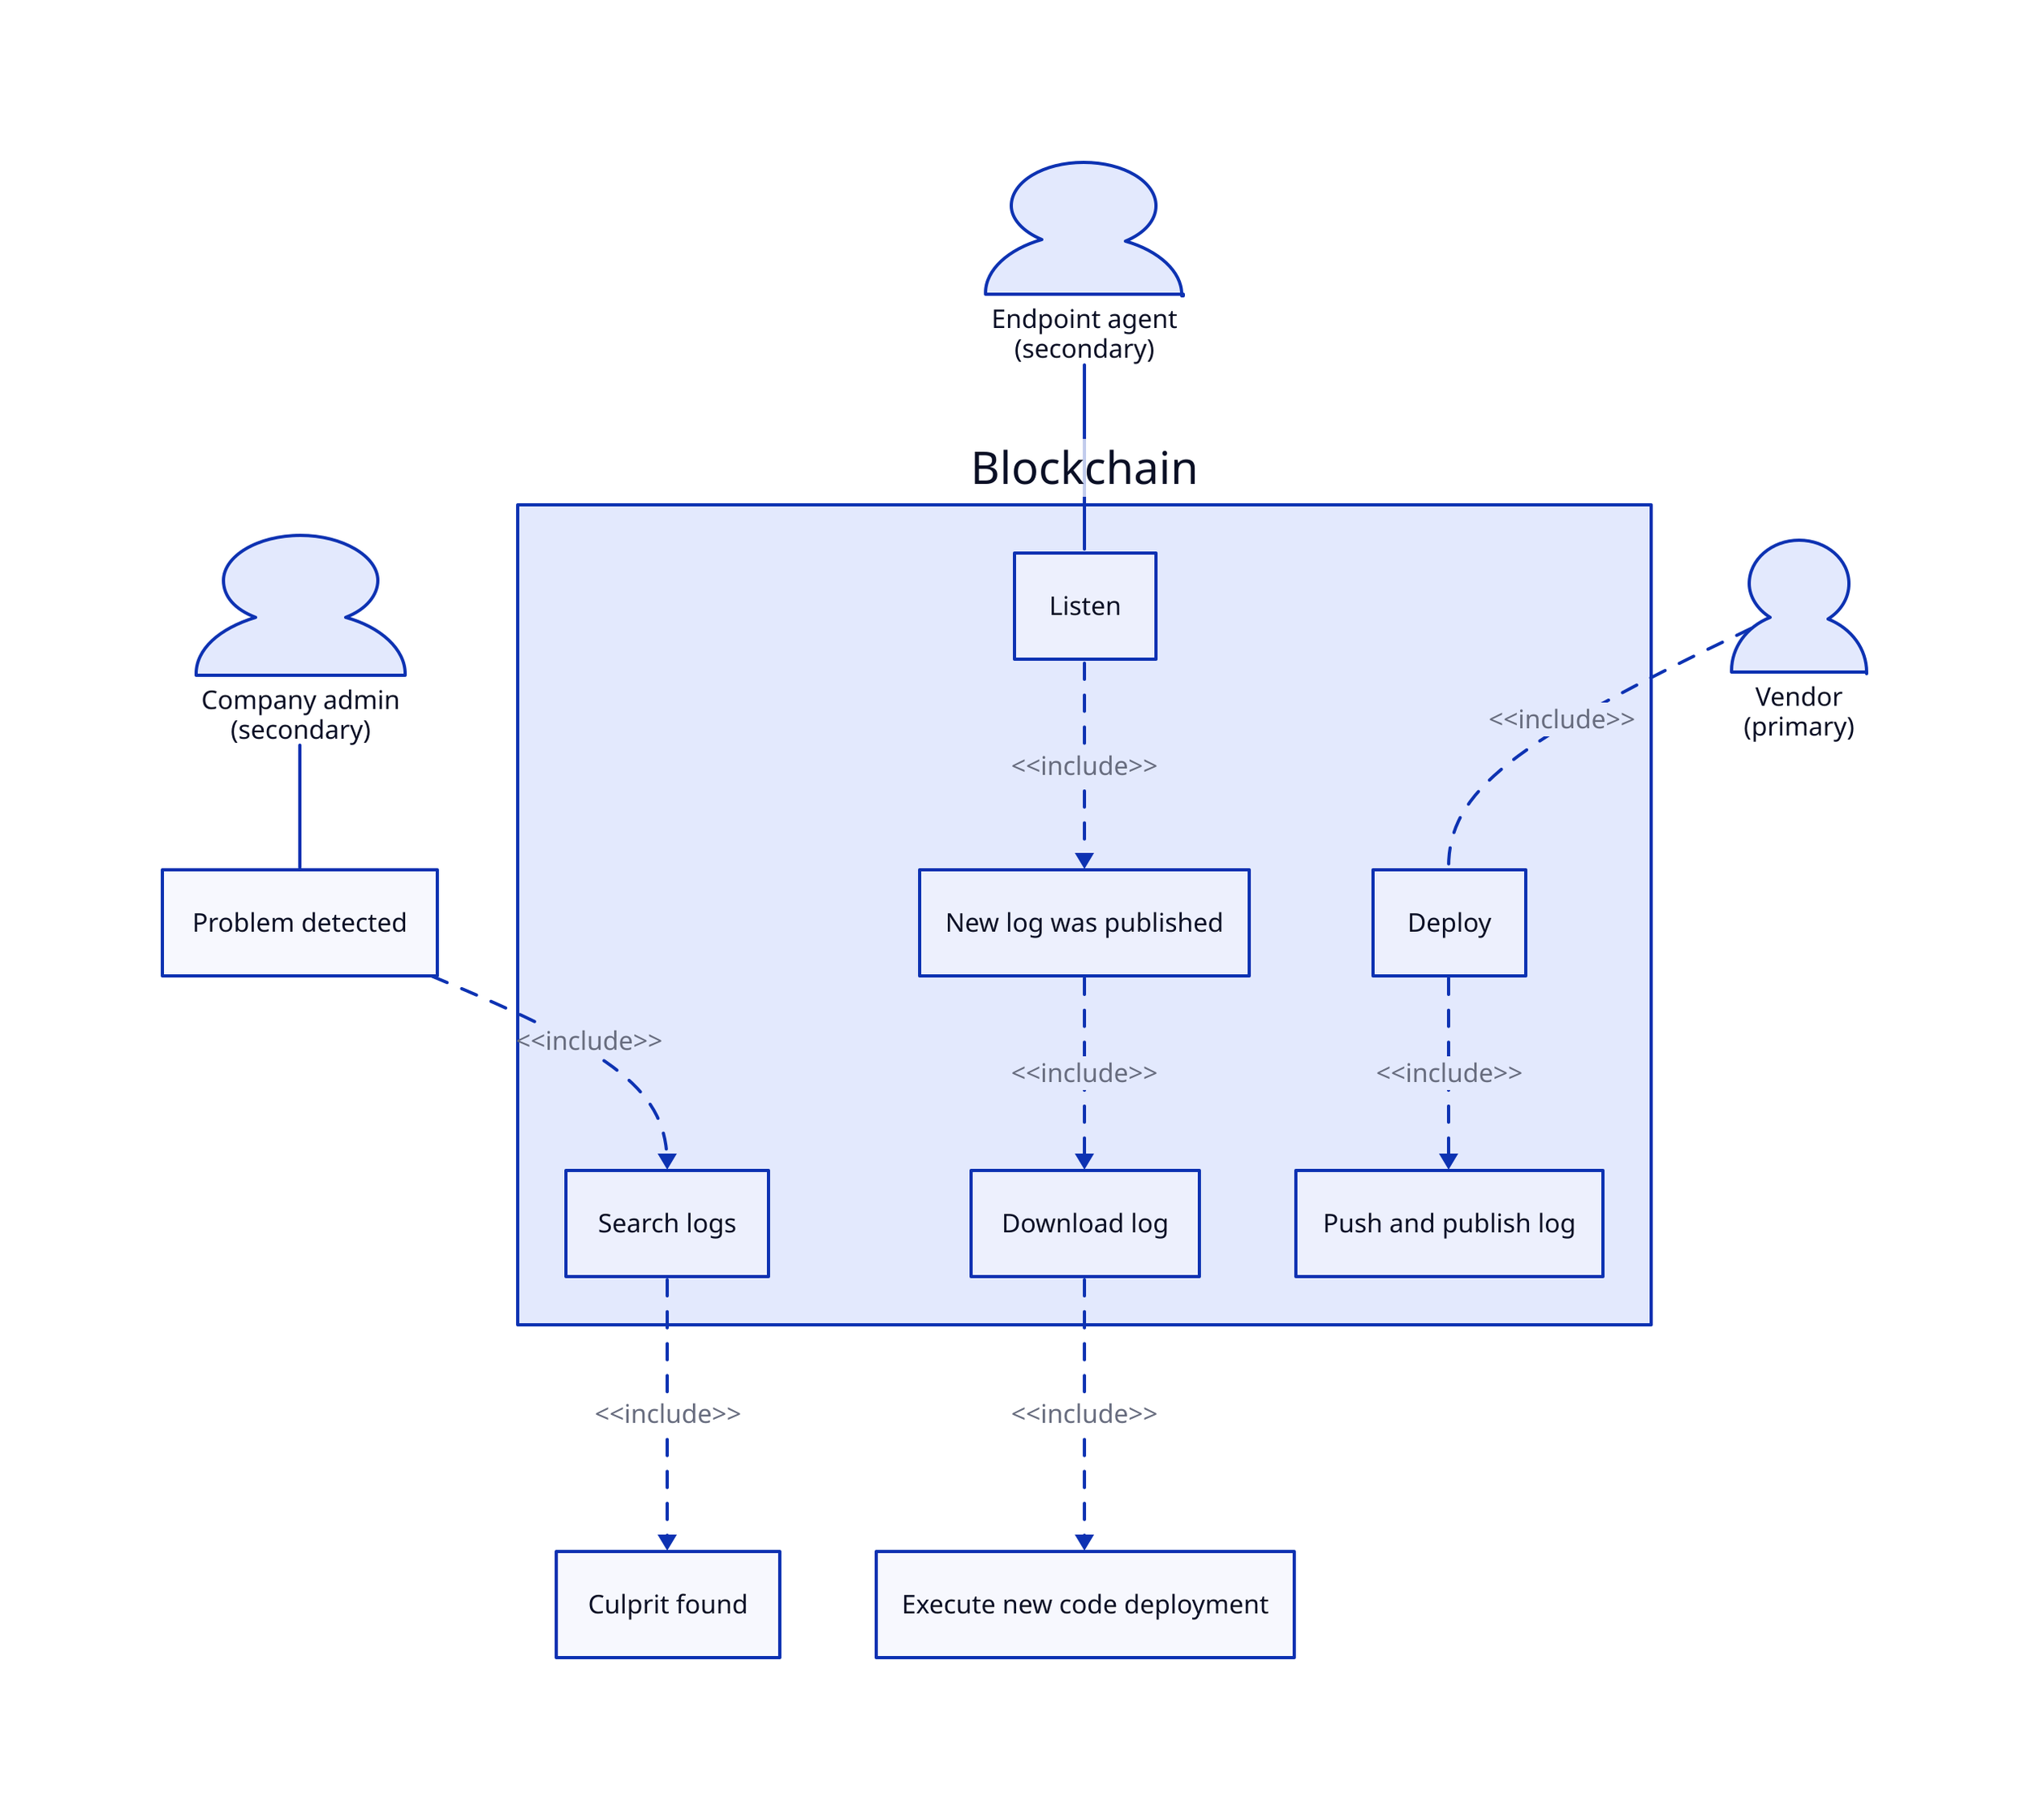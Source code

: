 # Actors.
vendor: "Vendor\n(primary)" {shape: person}
admin: "Company admin\n(secondary)" {shape: person}
agent: "Endpoint agent\n(secondary)" {shape: person}

# External events.
problem_detected: "Problem detected"
culprit_found: "Culprit found"
execute: "Execute new code deployment"

# Blockchain & blockchain events.
blockchain: "Blockchain" {
  search_logs: "Search logs"
  listen: "Listen"
  new_log_published: "New log was published"
  download_log: "Download log"
  deploy: "Deploy"
  publish_log: "Push and publish log"
}

# Connections.
admin -- problem_detected
agent -- blockchain.listen

problem_detected -> blockchain.search_logs: "<<include>>" {
  style: {
    stroke-dash: 5
  }
}

blockchain.search_logs -> culprit_found: "<<include>>" {
  style: {
    stroke-dash: 5
  }
}

blockchain.listen -> blockchain.new_log_published -> blockchain.download_log -> execute: "<<include>>" {
  style: {
    stroke-dash: 5
  }
}

vendor -- blockchain.deploy -> blockchain.publish_log: "<<include>>" {
  style: {
    stroke-dash: 5
  }
}
